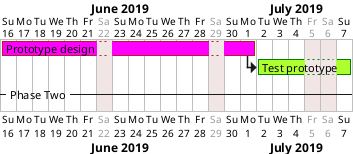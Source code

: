 @startgantt
project starts the 2019/06/16
saturday are closed
2019/07/05 is closed
2019/07/17 to 2018/04/19 is closed
[Prototype design] lasts 14 days
[Test prototype] lasts 4 days
[Test prototype] starts at [Prototype design]'s end
-- Phase Two --
[Prototype design] is colored in Fuchsia/FireBrick 
[Test prototype] is colored in GreenYellow/Green 
@endgantt
